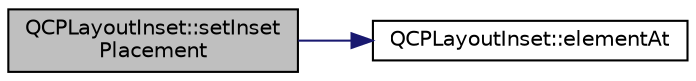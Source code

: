 digraph "QCPLayoutInset::setInsetPlacement"
{
 // LATEX_PDF_SIZE
  edge [fontname="Helvetica",fontsize="10",labelfontname="Helvetica",labelfontsize="10"];
  node [fontname="Helvetica",fontsize="10",shape=record];
  rankdir="LR";
  Node1 [label="QCPLayoutInset::setInset\lPlacement",height=0.2,width=0.4,color="black", fillcolor="grey75", style="filled", fontcolor="black",tooltip=" "];
  Node1 -> Node2 [color="midnightblue",fontsize="10",style="solid",fontname="Helvetica"];
  Node2 [label="QCPLayoutInset::elementAt",height=0.2,width=0.4,color="black", fillcolor="white", style="filled",URL="$classQCPLayoutInset.html#a881ca205605bae9c034733b808f93a02",tooltip=" "];
}
